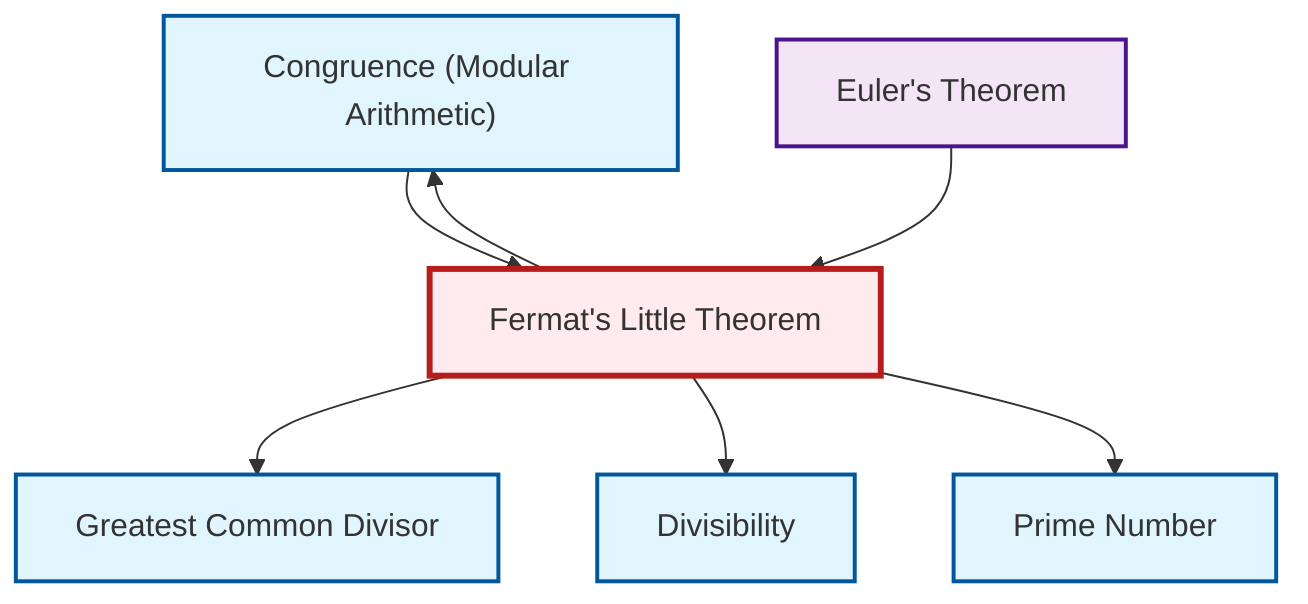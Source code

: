 graph TD
    classDef definition fill:#e1f5fe,stroke:#01579b,stroke-width:2px
    classDef theorem fill:#f3e5f5,stroke:#4a148c,stroke-width:2px
    classDef axiom fill:#fff3e0,stroke:#e65100,stroke-width:2px
    classDef example fill:#e8f5e9,stroke:#1b5e20,stroke-width:2px
    classDef current fill:#ffebee,stroke:#b71c1c,stroke-width:3px
    def-congruence["Congruence (Modular Arithmetic)"]:::definition
    thm-euler["Euler's Theorem"]:::theorem
    thm-fermat-little["Fermat's Little Theorem"]:::theorem
    def-gcd["Greatest Common Divisor"]:::definition
    def-divisibility["Divisibility"]:::definition
    def-prime["Prime Number"]:::definition
    thm-fermat-little --> def-congruence
    thm-fermat-little --> def-gcd
    def-congruence --> thm-fermat-little
    thm-fermat-little --> def-divisibility
    thm-euler --> thm-fermat-little
    thm-fermat-little --> def-prime
    class thm-fermat-little current